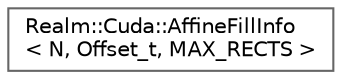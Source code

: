 digraph "Graphical Class Hierarchy"
{
 // LATEX_PDF_SIZE
  bgcolor="transparent";
  edge [fontname=Helvetica,fontsize=10,labelfontname=Helvetica,labelfontsize=10];
  node [fontname=Helvetica,fontsize=10,shape=box,height=0.2,width=0.4];
  rankdir="LR";
  Node0 [id="Node000000",label="Realm::Cuda::AffineFillInfo\l\< N, Offset_t, MAX_RECTS \>",height=0.2,width=0.4,color="grey40", fillcolor="white", style="filled",URL="$structRealm_1_1Cuda_1_1AffineFillInfo.html",tooltip=" "];
}
